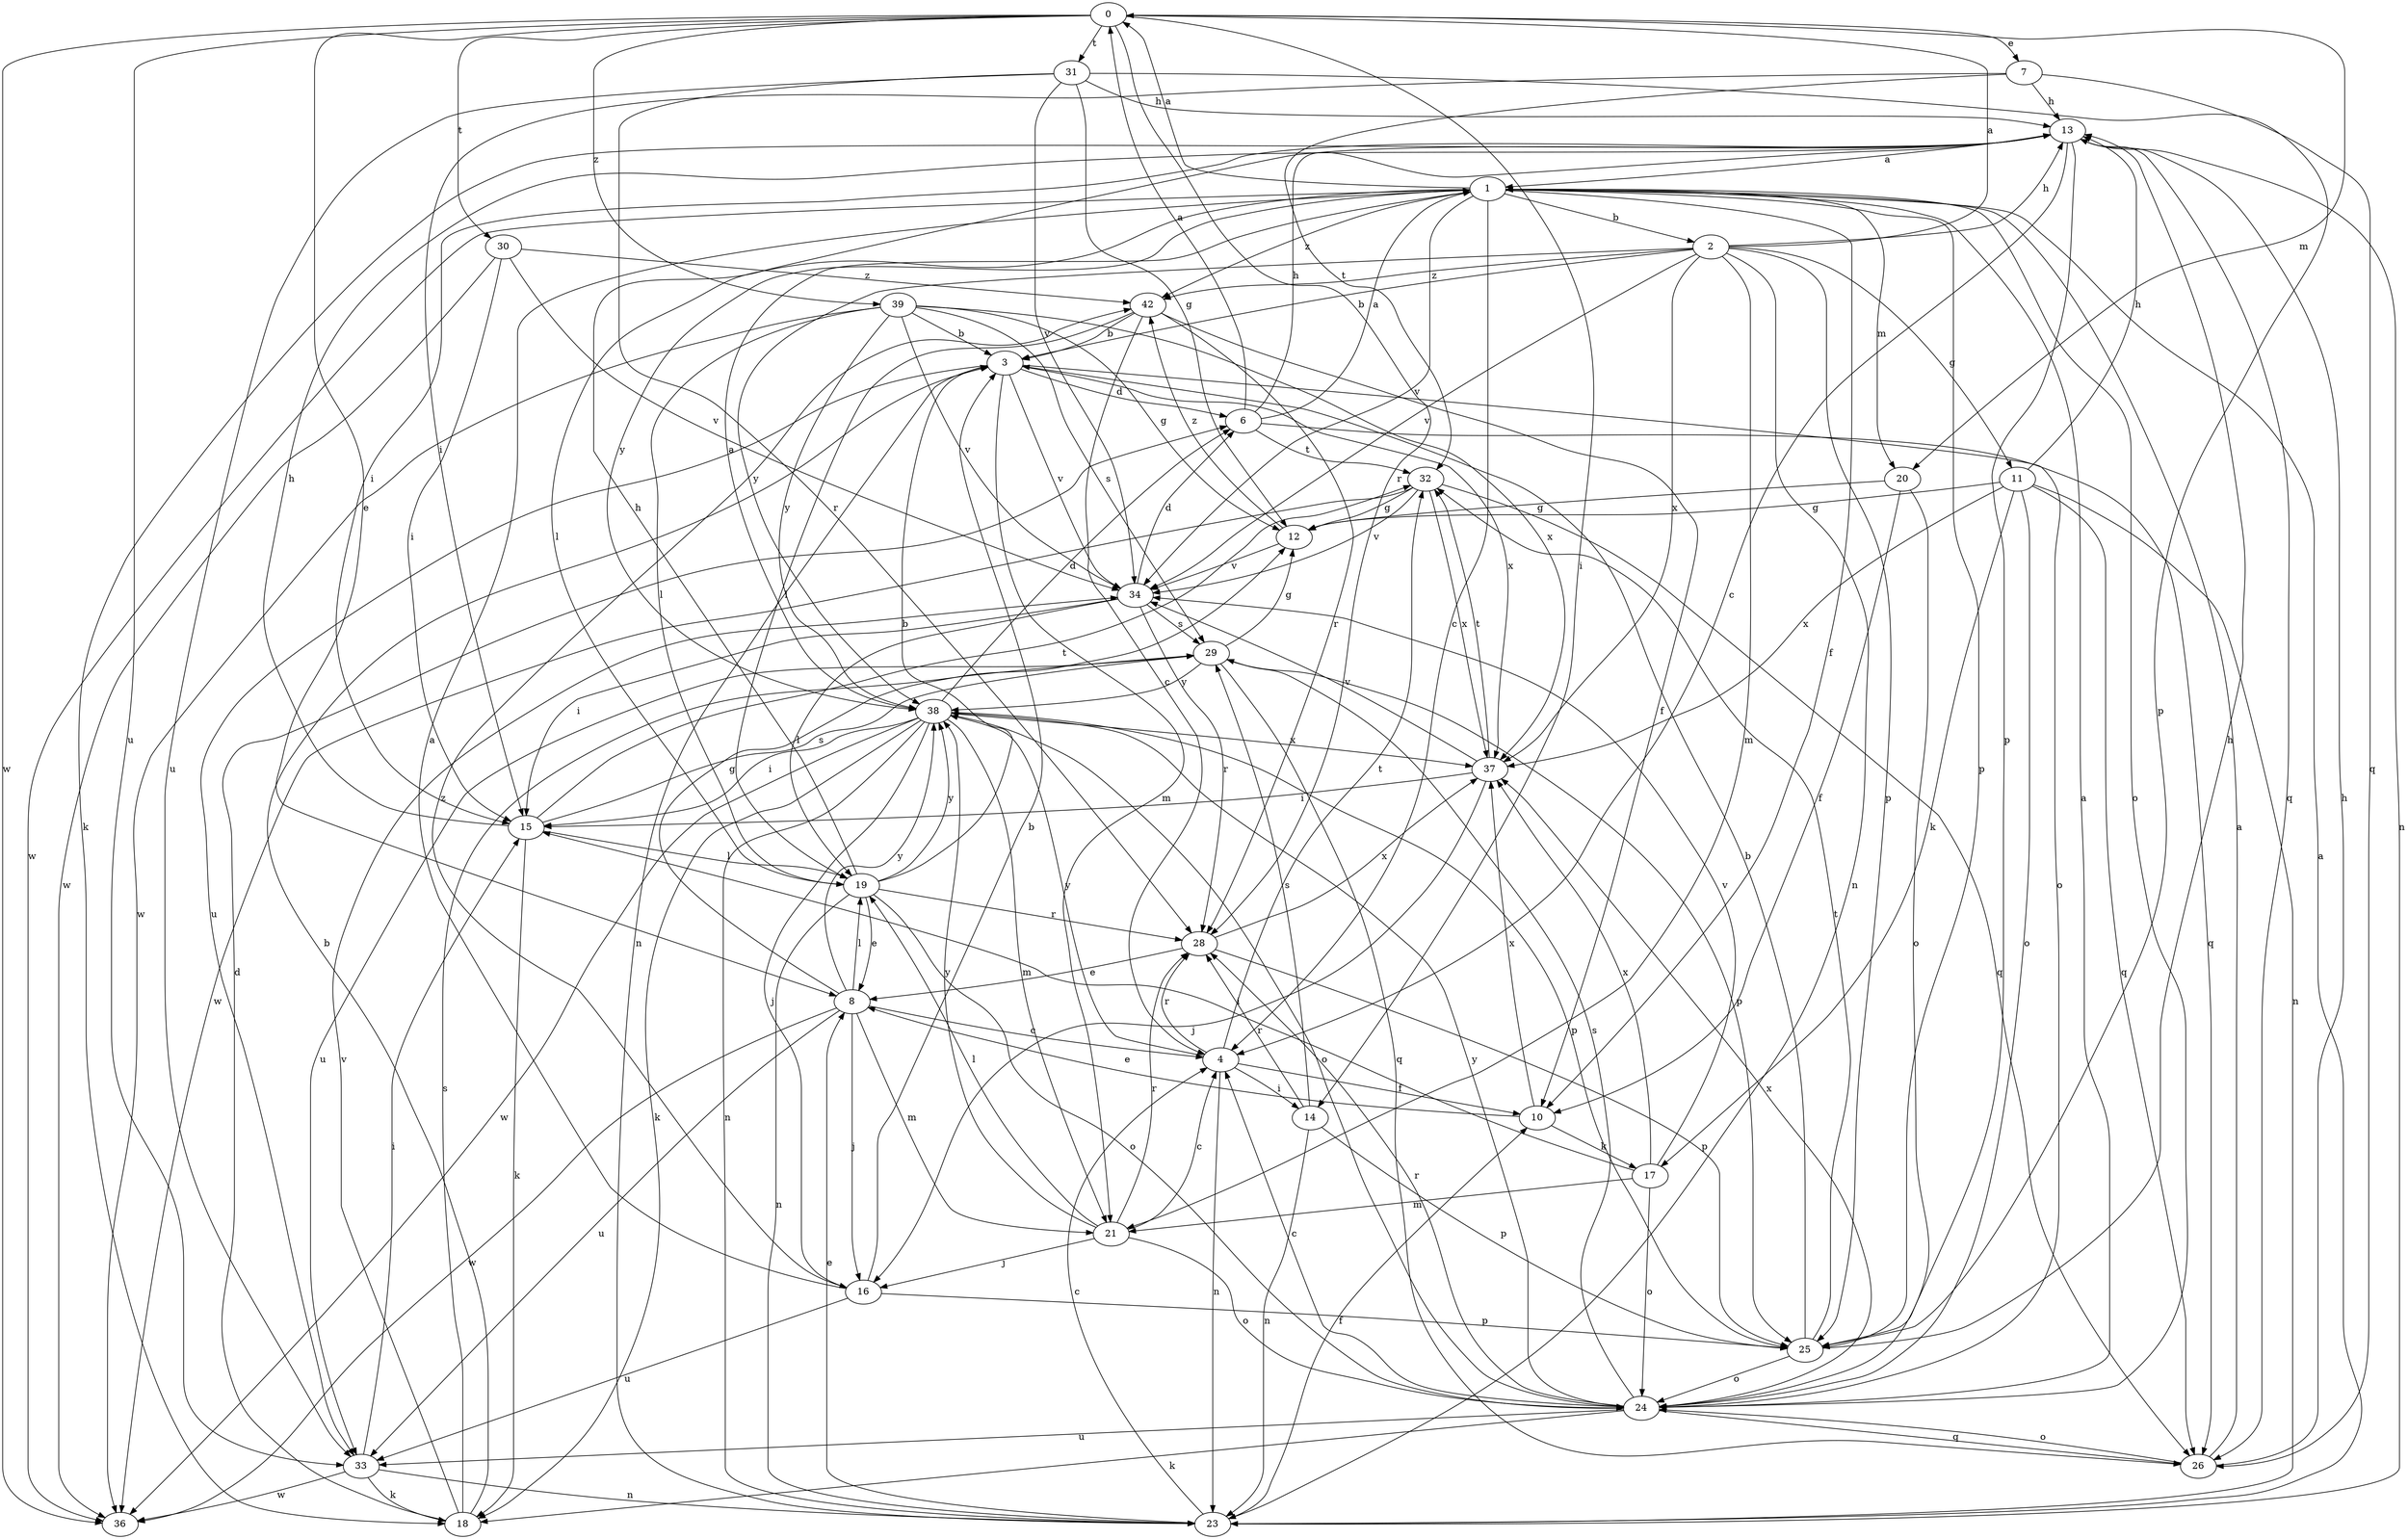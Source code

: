 strict digraph  {
0;
1;
2;
3;
4;
6;
7;
8;
10;
11;
12;
13;
14;
15;
16;
17;
18;
19;
20;
21;
23;
24;
25;
26;
28;
29;
30;
31;
32;
33;
34;
36;
37;
38;
39;
42;
0 -> 7  [label=e];
0 -> 8  [label=e];
0 -> 14  [label=i];
0 -> 20  [label=m];
0 -> 28  [label=r];
0 -> 30  [label=t];
0 -> 31  [label=t];
0 -> 33  [label=u];
0 -> 36  [label=w];
0 -> 39  [label=z];
1 -> 0  [label=a];
1 -> 2  [label=b];
1 -> 4  [label=c];
1 -> 10  [label=f];
1 -> 19  [label=l];
1 -> 20  [label=m];
1 -> 24  [label=o];
1 -> 25  [label=p];
1 -> 34  [label=v];
1 -> 36  [label=w];
1 -> 38  [label=y];
1 -> 42  [label=z];
2 -> 0  [label=a];
2 -> 3  [label=b];
2 -> 11  [label=g];
2 -> 13  [label=h];
2 -> 21  [label=m];
2 -> 23  [label=n];
2 -> 25  [label=p];
2 -> 34  [label=v];
2 -> 37  [label=x];
2 -> 38  [label=y];
2 -> 42  [label=z];
3 -> 6  [label=d];
3 -> 21  [label=m];
3 -> 23  [label=n];
3 -> 24  [label=o];
3 -> 33  [label=u];
3 -> 34  [label=v];
3 -> 37  [label=x];
4 -> 10  [label=f];
4 -> 14  [label=i];
4 -> 23  [label=n];
4 -> 28  [label=r];
4 -> 32  [label=t];
4 -> 38  [label=y];
6 -> 0  [label=a];
6 -> 1  [label=a];
6 -> 13  [label=h];
6 -> 26  [label=q];
6 -> 32  [label=t];
7 -> 13  [label=h];
7 -> 15  [label=i];
7 -> 26  [label=q];
7 -> 32  [label=t];
8 -> 4  [label=c];
8 -> 12  [label=g];
8 -> 16  [label=j];
8 -> 19  [label=l];
8 -> 21  [label=m];
8 -> 33  [label=u];
8 -> 36  [label=w];
8 -> 38  [label=y];
10 -> 8  [label=e];
10 -> 17  [label=k];
10 -> 37  [label=x];
11 -> 12  [label=g];
11 -> 13  [label=h];
11 -> 17  [label=k];
11 -> 23  [label=n];
11 -> 24  [label=o];
11 -> 26  [label=q];
11 -> 37  [label=x];
12 -> 34  [label=v];
12 -> 42  [label=z];
13 -> 1  [label=a];
13 -> 4  [label=c];
13 -> 15  [label=i];
13 -> 18  [label=k];
13 -> 23  [label=n];
13 -> 25  [label=p];
13 -> 26  [label=q];
14 -> 23  [label=n];
14 -> 25  [label=p];
14 -> 28  [label=r];
14 -> 29  [label=s];
15 -> 13  [label=h];
15 -> 18  [label=k];
15 -> 19  [label=l];
15 -> 29  [label=s];
15 -> 32  [label=t];
16 -> 1  [label=a];
16 -> 3  [label=b];
16 -> 25  [label=p];
16 -> 33  [label=u];
16 -> 42  [label=z];
17 -> 15  [label=i];
17 -> 21  [label=m];
17 -> 24  [label=o];
17 -> 34  [label=v];
17 -> 37  [label=x];
18 -> 3  [label=b];
18 -> 6  [label=d];
18 -> 29  [label=s];
18 -> 34  [label=v];
19 -> 3  [label=b];
19 -> 8  [label=e];
19 -> 13  [label=h];
19 -> 23  [label=n];
19 -> 24  [label=o];
19 -> 28  [label=r];
19 -> 38  [label=y];
20 -> 10  [label=f];
20 -> 12  [label=g];
20 -> 24  [label=o];
21 -> 4  [label=c];
21 -> 16  [label=j];
21 -> 19  [label=l];
21 -> 24  [label=o];
21 -> 28  [label=r];
21 -> 38  [label=y];
23 -> 1  [label=a];
23 -> 4  [label=c];
23 -> 8  [label=e];
23 -> 10  [label=f];
24 -> 1  [label=a];
24 -> 4  [label=c];
24 -> 18  [label=k];
24 -> 26  [label=q];
24 -> 28  [label=r];
24 -> 29  [label=s];
24 -> 33  [label=u];
24 -> 37  [label=x];
24 -> 38  [label=y];
25 -> 3  [label=b];
25 -> 13  [label=h];
25 -> 24  [label=o];
25 -> 32  [label=t];
26 -> 1  [label=a];
26 -> 13  [label=h];
26 -> 24  [label=o];
28 -> 8  [label=e];
28 -> 25  [label=p];
28 -> 37  [label=x];
29 -> 12  [label=g];
29 -> 25  [label=p];
29 -> 26  [label=q];
29 -> 33  [label=u];
29 -> 38  [label=y];
30 -> 15  [label=i];
30 -> 34  [label=v];
30 -> 36  [label=w];
30 -> 42  [label=z];
31 -> 12  [label=g];
31 -> 13  [label=h];
31 -> 25  [label=p];
31 -> 28  [label=r];
31 -> 33  [label=u];
31 -> 34  [label=v];
32 -> 12  [label=g];
32 -> 26  [label=q];
32 -> 34  [label=v];
32 -> 36  [label=w];
32 -> 37  [label=x];
33 -> 15  [label=i];
33 -> 18  [label=k];
33 -> 23  [label=n];
33 -> 36  [label=w];
34 -> 6  [label=d];
34 -> 15  [label=i];
34 -> 19  [label=l];
34 -> 28  [label=r];
34 -> 29  [label=s];
37 -> 15  [label=i];
37 -> 16  [label=j];
37 -> 32  [label=t];
37 -> 34  [label=v];
38 -> 1  [label=a];
38 -> 6  [label=d];
38 -> 15  [label=i];
38 -> 16  [label=j];
38 -> 18  [label=k];
38 -> 21  [label=m];
38 -> 23  [label=n];
38 -> 24  [label=o];
38 -> 25  [label=p];
38 -> 36  [label=w];
38 -> 37  [label=x];
39 -> 3  [label=b];
39 -> 12  [label=g];
39 -> 19  [label=l];
39 -> 29  [label=s];
39 -> 34  [label=v];
39 -> 36  [label=w];
39 -> 37  [label=x];
39 -> 38  [label=y];
42 -> 3  [label=b];
42 -> 4  [label=c];
42 -> 10  [label=f];
42 -> 19  [label=l];
42 -> 28  [label=r];
}
